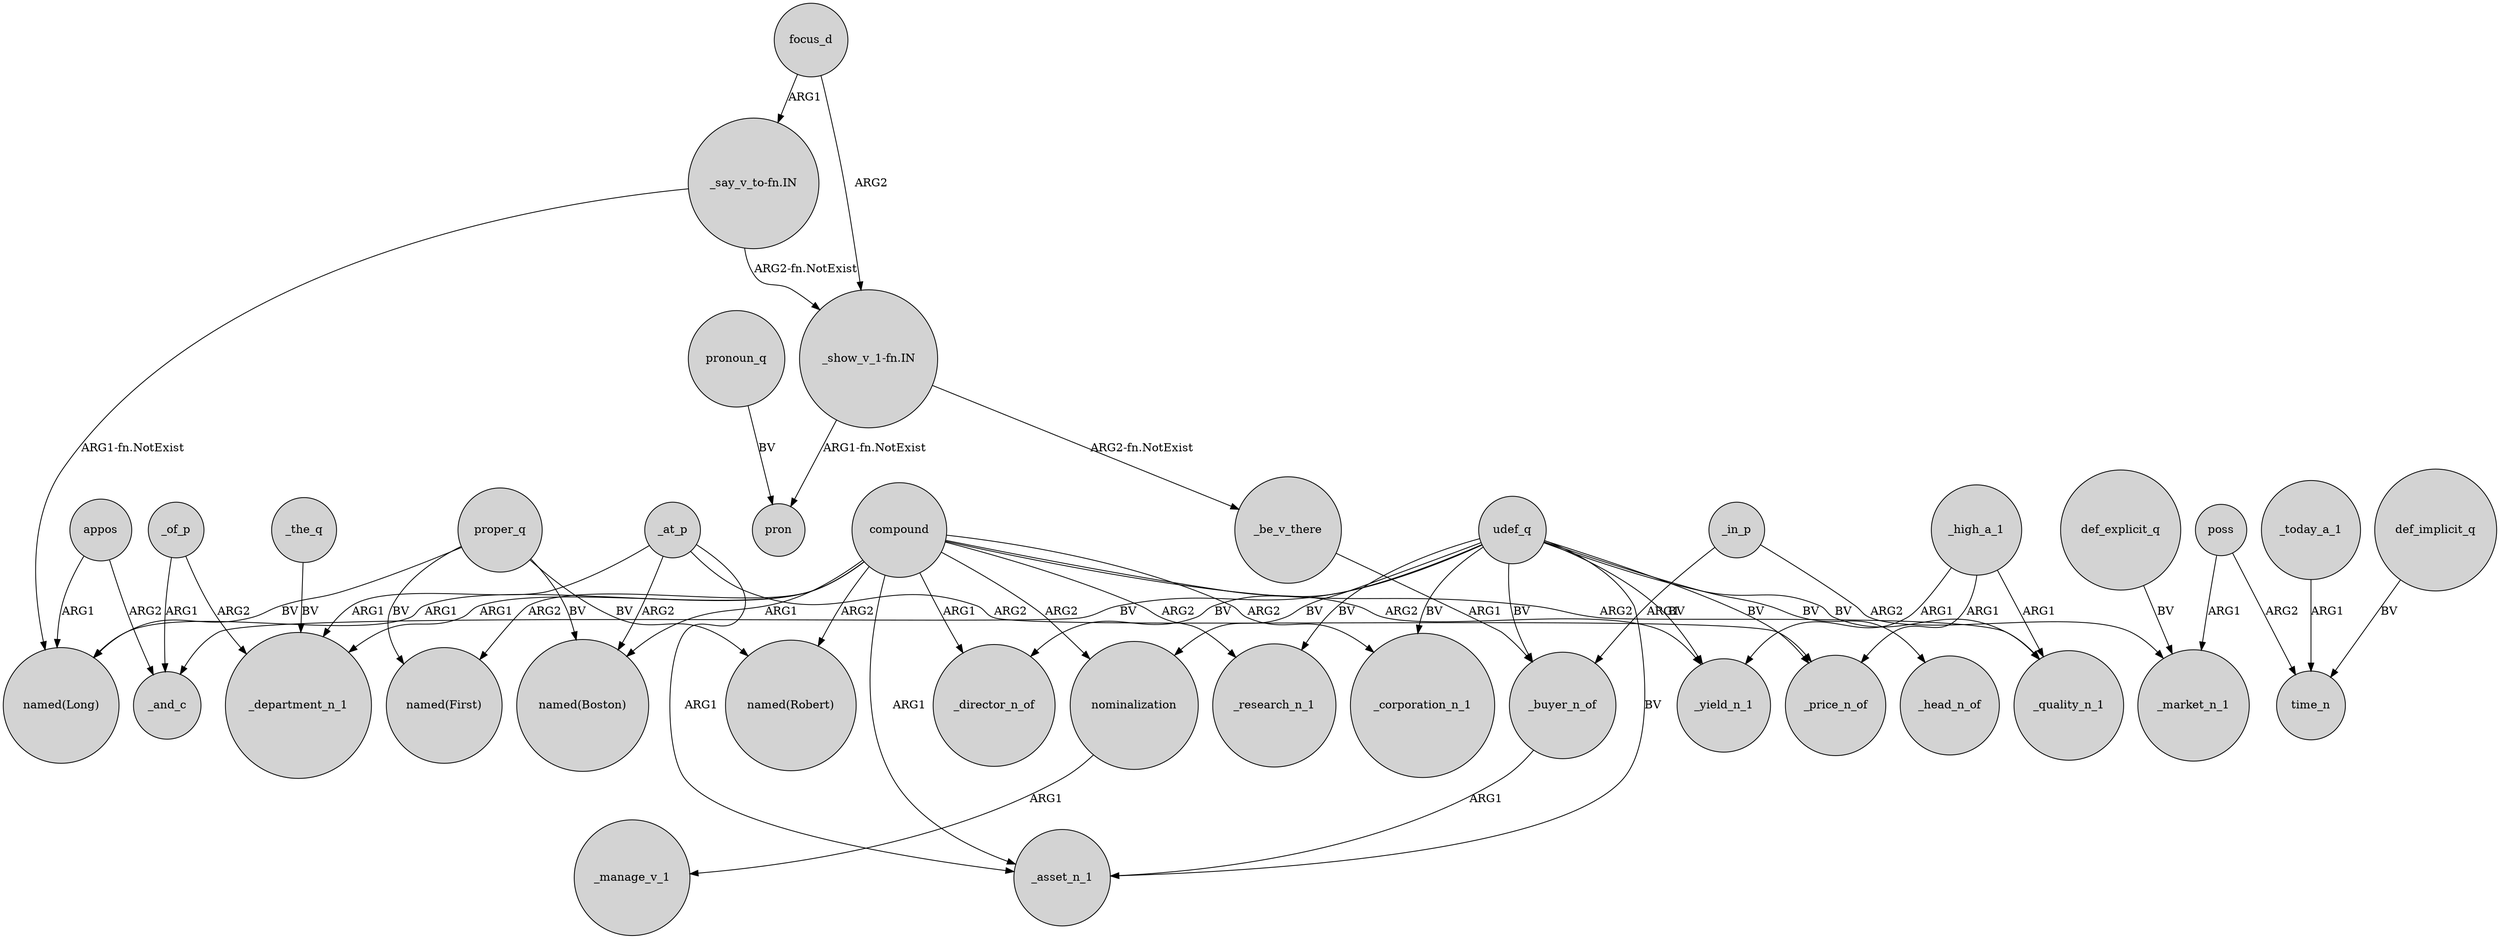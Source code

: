 digraph {
	node [shape=circle style=filled]
	"_say_v_to-fn.IN" -> "named(Long)" [label="ARG1-fn.NotExist"]
	udef_q -> _quality_n_1 [label=BV]
	_of_p -> _department_n_1 [label=ARG2]
	proper_q -> "named(Boston)" [label=BV]
	udef_q -> _price_n_of [label=BV]
	_today_a_1 -> time_n [label=ARG1]
	def_implicit_q -> time_n [label=BV]
	_at_p -> _asset_n_1 [label=ARG1]
	udef_q -> _buyer_n_of [label=BV]
	_at_p -> _department_n_1 [label=ARG1]
	udef_q -> _research_n_1 [label=BV]
	compound -> "named(Robert)" [label=ARG2]
	compound -> _corporation_n_1 [label=ARG2]
	compound -> _quality_n_1 [label=ARG2]
	proper_q -> "named(First)" [label=BV]
	compound -> "named(Long)" [label=ARG1]
	poss -> time_n [label=ARG2]
	compound -> _asset_n_1 [label=ARG1]
	compound -> nominalization [label=ARG2]
	compound -> _department_n_1 [label=ARG1]
	compound -> "named(First)" [label=ARG2]
	"_show_v_1-fn.IN" -> _be_v_there [label="ARG2-fn.NotExist"]
	def_explicit_q -> _market_n_1 [label=BV]
	udef_q -> _director_n_of [label=BV]
	udef_q -> _asset_n_1 [label=BV]
	_buyer_n_of -> _asset_n_1 [label=ARG1]
	_the_q -> _department_n_1 [label=BV]
	_be_v_there -> _buyer_n_of [label=ARG1]
	poss -> _market_n_1 [label=ARG1]
	compound -> "named(Boston)" [label=ARG1]
	"_say_v_to-fn.IN" -> "_show_v_1-fn.IN" [label="ARG2-fn.NotExist"]
	pronoun_q -> pron [label=BV]
	"_show_v_1-fn.IN" -> pron [label="ARG1-fn.NotExist"]
	udef_q -> _corporation_n_1 [label=BV]
	_high_a_1 -> _price_n_of [label=ARG1]
	appos -> _and_c [label=ARG2]
	proper_q -> "named(Robert)" [label=BV]
	udef_q -> _head_n_of [label=BV]
	_at_p -> "named(Boston)" [label=ARG2]
	_of_p -> _and_c [label=ARG1]
	udef_q -> nominalization [label=BV]
	_high_a_1 -> _yield_n_1 [label=ARG1]
	_high_a_1 -> _quality_n_1 [label=ARG1]
	focus_d -> "_show_v_1-fn.IN" [label=ARG2]
	_in_p -> _buyer_n_of [label=ARG1]
	_in_p -> _market_n_1 [label=ARG2]
	udef_q -> _yield_n_1 [label=BV]
	_at_p -> _price_n_of [label=ARG2]
	udef_q -> _and_c [label=BV]
	compound -> _director_n_of [label=ARG1]
	compound -> _yield_n_1 [label=ARG2]
	nominalization -> _manage_v_1 [label=ARG1]
	compound -> _research_n_1 [label=ARG2]
	proper_q -> "named(Long)" [label=BV]
	appos -> "named(Long)" [label=ARG1]
	focus_d -> "_say_v_to-fn.IN" [label=ARG1]
}
